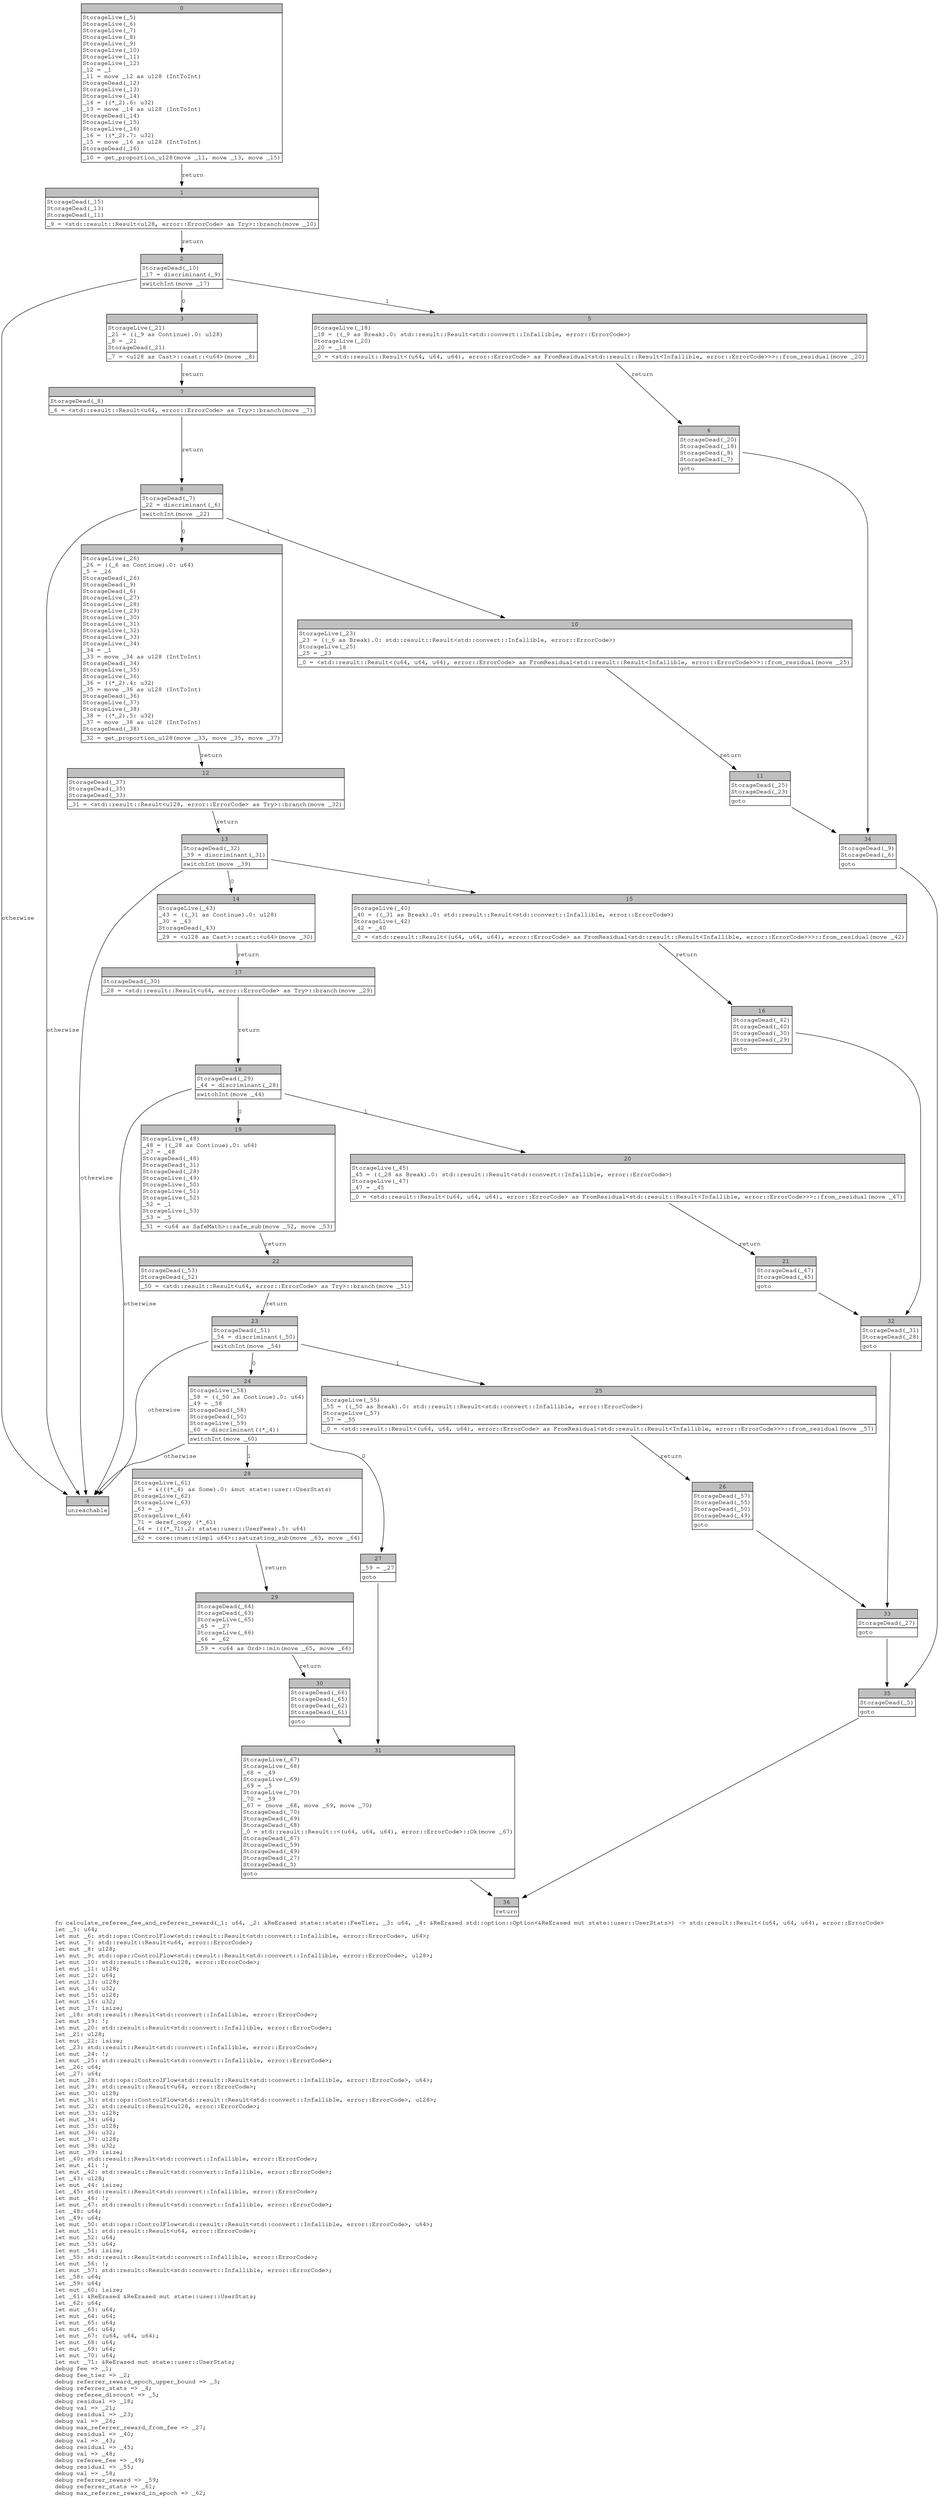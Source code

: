 digraph Mir_0_2222 {
    graph [fontname="Courier, monospace"];
    node [fontname="Courier, monospace"];
    edge [fontname="Courier, monospace"];
    label=<fn calculate_referee_fee_and_referrer_reward(_1: u64, _2: &amp;ReErased state::state::FeeTier, _3: u64, _4: &amp;ReErased std::option::Option&lt;&amp;ReErased mut state::user::UserStats&gt;) -&gt; std::result::Result&lt;(u64, u64, u64), error::ErrorCode&gt;<br align="left"/>let _5: u64;<br align="left"/>let mut _6: std::ops::ControlFlow&lt;std::result::Result&lt;std::convert::Infallible, error::ErrorCode&gt;, u64&gt;;<br align="left"/>let mut _7: std::result::Result&lt;u64, error::ErrorCode&gt;;<br align="left"/>let mut _8: u128;<br align="left"/>let mut _9: std::ops::ControlFlow&lt;std::result::Result&lt;std::convert::Infallible, error::ErrorCode&gt;, u128&gt;;<br align="left"/>let mut _10: std::result::Result&lt;u128, error::ErrorCode&gt;;<br align="left"/>let mut _11: u128;<br align="left"/>let mut _12: u64;<br align="left"/>let mut _13: u128;<br align="left"/>let mut _14: u32;<br align="left"/>let mut _15: u128;<br align="left"/>let mut _16: u32;<br align="left"/>let mut _17: isize;<br align="left"/>let _18: std::result::Result&lt;std::convert::Infallible, error::ErrorCode&gt;;<br align="left"/>let mut _19: !;<br align="left"/>let mut _20: std::result::Result&lt;std::convert::Infallible, error::ErrorCode&gt;;<br align="left"/>let _21: u128;<br align="left"/>let mut _22: isize;<br align="left"/>let _23: std::result::Result&lt;std::convert::Infallible, error::ErrorCode&gt;;<br align="left"/>let mut _24: !;<br align="left"/>let mut _25: std::result::Result&lt;std::convert::Infallible, error::ErrorCode&gt;;<br align="left"/>let _26: u64;<br align="left"/>let _27: u64;<br align="left"/>let mut _28: std::ops::ControlFlow&lt;std::result::Result&lt;std::convert::Infallible, error::ErrorCode&gt;, u64&gt;;<br align="left"/>let mut _29: std::result::Result&lt;u64, error::ErrorCode&gt;;<br align="left"/>let mut _30: u128;<br align="left"/>let mut _31: std::ops::ControlFlow&lt;std::result::Result&lt;std::convert::Infallible, error::ErrorCode&gt;, u128&gt;;<br align="left"/>let mut _32: std::result::Result&lt;u128, error::ErrorCode&gt;;<br align="left"/>let mut _33: u128;<br align="left"/>let mut _34: u64;<br align="left"/>let mut _35: u128;<br align="left"/>let mut _36: u32;<br align="left"/>let mut _37: u128;<br align="left"/>let mut _38: u32;<br align="left"/>let mut _39: isize;<br align="left"/>let _40: std::result::Result&lt;std::convert::Infallible, error::ErrorCode&gt;;<br align="left"/>let mut _41: !;<br align="left"/>let mut _42: std::result::Result&lt;std::convert::Infallible, error::ErrorCode&gt;;<br align="left"/>let _43: u128;<br align="left"/>let mut _44: isize;<br align="left"/>let _45: std::result::Result&lt;std::convert::Infallible, error::ErrorCode&gt;;<br align="left"/>let mut _46: !;<br align="left"/>let mut _47: std::result::Result&lt;std::convert::Infallible, error::ErrorCode&gt;;<br align="left"/>let _48: u64;<br align="left"/>let _49: u64;<br align="left"/>let mut _50: std::ops::ControlFlow&lt;std::result::Result&lt;std::convert::Infallible, error::ErrorCode&gt;, u64&gt;;<br align="left"/>let mut _51: std::result::Result&lt;u64, error::ErrorCode&gt;;<br align="left"/>let mut _52: u64;<br align="left"/>let mut _53: u64;<br align="left"/>let mut _54: isize;<br align="left"/>let _55: std::result::Result&lt;std::convert::Infallible, error::ErrorCode&gt;;<br align="left"/>let mut _56: !;<br align="left"/>let mut _57: std::result::Result&lt;std::convert::Infallible, error::ErrorCode&gt;;<br align="left"/>let _58: u64;<br align="left"/>let _59: u64;<br align="left"/>let mut _60: isize;<br align="left"/>let _61: &amp;ReErased &amp;ReErased mut state::user::UserStats;<br align="left"/>let _62: u64;<br align="left"/>let mut _63: u64;<br align="left"/>let mut _64: u64;<br align="left"/>let mut _65: u64;<br align="left"/>let mut _66: u64;<br align="left"/>let mut _67: (u64, u64, u64);<br align="left"/>let mut _68: u64;<br align="left"/>let mut _69: u64;<br align="left"/>let mut _70: u64;<br align="left"/>let mut _71: &amp;ReErased mut state::user::UserStats;<br align="left"/>debug fee =&gt; _1;<br align="left"/>debug fee_tier =&gt; _2;<br align="left"/>debug referrer_reward_epoch_upper_bound =&gt; _3;<br align="left"/>debug referrer_stats =&gt; _4;<br align="left"/>debug referee_discount =&gt; _5;<br align="left"/>debug residual =&gt; _18;<br align="left"/>debug val =&gt; _21;<br align="left"/>debug residual =&gt; _23;<br align="left"/>debug val =&gt; _26;<br align="left"/>debug max_referrer_reward_from_fee =&gt; _27;<br align="left"/>debug residual =&gt; _40;<br align="left"/>debug val =&gt; _43;<br align="left"/>debug residual =&gt; _45;<br align="left"/>debug val =&gt; _48;<br align="left"/>debug referee_fee =&gt; _49;<br align="left"/>debug residual =&gt; _55;<br align="left"/>debug val =&gt; _58;<br align="left"/>debug referrer_reward =&gt; _59;<br align="left"/>debug referrer_stats =&gt; _61;<br align="left"/>debug max_referrer_reward_in_epoch =&gt; _62;<br align="left"/>>;
    bb0__0_2222 [shape="none", label=<<table border="0" cellborder="1" cellspacing="0"><tr><td bgcolor="gray" align="center" colspan="1">0</td></tr><tr><td align="left" balign="left">StorageLive(_5)<br/>StorageLive(_6)<br/>StorageLive(_7)<br/>StorageLive(_8)<br/>StorageLive(_9)<br/>StorageLive(_10)<br/>StorageLive(_11)<br/>StorageLive(_12)<br/>_12 = _1<br/>_11 = move _12 as u128 (IntToInt)<br/>StorageDead(_12)<br/>StorageLive(_13)<br/>StorageLive(_14)<br/>_14 = ((*_2).6: u32)<br/>_13 = move _14 as u128 (IntToInt)<br/>StorageDead(_14)<br/>StorageLive(_15)<br/>StorageLive(_16)<br/>_16 = ((*_2).7: u32)<br/>_15 = move _16 as u128 (IntToInt)<br/>StorageDead(_16)<br/></td></tr><tr><td align="left">_10 = get_proportion_u128(move _11, move _13, move _15)</td></tr></table>>];
    bb1__0_2222 [shape="none", label=<<table border="0" cellborder="1" cellspacing="0"><tr><td bgcolor="gray" align="center" colspan="1">1</td></tr><tr><td align="left" balign="left">StorageDead(_15)<br/>StorageDead(_13)<br/>StorageDead(_11)<br/></td></tr><tr><td align="left">_9 = &lt;std::result::Result&lt;u128, error::ErrorCode&gt; as Try&gt;::branch(move _10)</td></tr></table>>];
    bb2__0_2222 [shape="none", label=<<table border="0" cellborder="1" cellspacing="0"><tr><td bgcolor="gray" align="center" colspan="1">2</td></tr><tr><td align="left" balign="left">StorageDead(_10)<br/>_17 = discriminant(_9)<br/></td></tr><tr><td align="left">switchInt(move _17)</td></tr></table>>];
    bb3__0_2222 [shape="none", label=<<table border="0" cellborder="1" cellspacing="0"><tr><td bgcolor="gray" align="center" colspan="1">3</td></tr><tr><td align="left" balign="left">StorageLive(_21)<br/>_21 = ((_9 as Continue).0: u128)<br/>_8 = _21<br/>StorageDead(_21)<br/></td></tr><tr><td align="left">_7 = &lt;u128 as Cast&gt;::cast::&lt;u64&gt;(move _8)</td></tr></table>>];
    bb4__0_2222 [shape="none", label=<<table border="0" cellborder="1" cellspacing="0"><tr><td bgcolor="gray" align="center" colspan="1">4</td></tr><tr><td align="left">unreachable</td></tr></table>>];
    bb5__0_2222 [shape="none", label=<<table border="0" cellborder="1" cellspacing="0"><tr><td bgcolor="gray" align="center" colspan="1">5</td></tr><tr><td align="left" balign="left">StorageLive(_18)<br/>_18 = ((_9 as Break).0: std::result::Result&lt;std::convert::Infallible, error::ErrorCode&gt;)<br/>StorageLive(_20)<br/>_20 = _18<br/></td></tr><tr><td align="left">_0 = &lt;std::result::Result&lt;(u64, u64, u64), error::ErrorCode&gt; as FromResidual&lt;std::result::Result&lt;Infallible, error::ErrorCode&gt;&gt;&gt;::from_residual(move _20)</td></tr></table>>];
    bb6__0_2222 [shape="none", label=<<table border="0" cellborder="1" cellspacing="0"><tr><td bgcolor="gray" align="center" colspan="1">6</td></tr><tr><td align="left" balign="left">StorageDead(_20)<br/>StorageDead(_18)<br/>StorageDead(_8)<br/>StorageDead(_7)<br/></td></tr><tr><td align="left">goto</td></tr></table>>];
    bb7__0_2222 [shape="none", label=<<table border="0" cellborder="1" cellspacing="0"><tr><td bgcolor="gray" align="center" colspan="1">7</td></tr><tr><td align="left" balign="left">StorageDead(_8)<br/></td></tr><tr><td align="left">_6 = &lt;std::result::Result&lt;u64, error::ErrorCode&gt; as Try&gt;::branch(move _7)</td></tr></table>>];
    bb8__0_2222 [shape="none", label=<<table border="0" cellborder="1" cellspacing="0"><tr><td bgcolor="gray" align="center" colspan="1">8</td></tr><tr><td align="left" balign="left">StorageDead(_7)<br/>_22 = discriminant(_6)<br/></td></tr><tr><td align="left">switchInt(move _22)</td></tr></table>>];
    bb9__0_2222 [shape="none", label=<<table border="0" cellborder="1" cellspacing="0"><tr><td bgcolor="gray" align="center" colspan="1">9</td></tr><tr><td align="left" balign="left">StorageLive(_26)<br/>_26 = ((_6 as Continue).0: u64)<br/>_5 = _26<br/>StorageDead(_26)<br/>StorageDead(_9)<br/>StorageDead(_6)<br/>StorageLive(_27)<br/>StorageLive(_28)<br/>StorageLive(_29)<br/>StorageLive(_30)<br/>StorageLive(_31)<br/>StorageLive(_32)<br/>StorageLive(_33)<br/>StorageLive(_34)<br/>_34 = _1<br/>_33 = move _34 as u128 (IntToInt)<br/>StorageDead(_34)<br/>StorageLive(_35)<br/>StorageLive(_36)<br/>_36 = ((*_2).4: u32)<br/>_35 = move _36 as u128 (IntToInt)<br/>StorageDead(_36)<br/>StorageLive(_37)<br/>StorageLive(_38)<br/>_38 = ((*_2).5: u32)<br/>_37 = move _38 as u128 (IntToInt)<br/>StorageDead(_38)<br/></td></tr><tr><td align="left">_32 = get_proportion_u128(move _33, move _35, move _37)</td></tr></table>>];
    bb10__0_2222 [shape="none", label=<<table border="0" cellborder="1" cellspacing="0"><tr><td bgcolor="gray" align="center" colspan="1">10</td></tr><tr><td align="left" balign="left">StorageLive(_23)<br/>_23 = ((_6 as Break).0: std::result::Result&lt;std::convert::Infallible, error::ErrorCode&gt;)<br/>StorageLive(_25)<br/>_25 = _23<br/></td></tr><tr><td align="left">_0 = &lt;std::result::Result&lt;(u64, u64, u64), error::ErrorCode&gt; as FromResidual&lt;std::result::Result&lt;Infallible, error::ErrorCode&gt;&gt;&gt;::from_residual(move _25)</td></tr></table>>];
    bb11__0_2222 [shape="none", label=<<table border="0" cellborder="1" cellspacing="0"><tr><td bgcolor="gray" align="center" colspan="1">11</td></tr><tr><td align="left" balign="left">StorageDead(_25)<br/>StorageDead(_23)<br/></td></tr><tr><td align="left">goto</td></tr></table>>];
    bb12__0_2222 [shape="none", label=<<table border="0" cellborder="1" cellspacing="0"><tr><td bgcolor="gray" align="center" colspan="1">12</td></tr><tr><td align="left" balign="left">StorageDead(_37)<br/>StorageDead(_35)<br/>StorageDead(_33)<br/></td></tr><tr><td align="left">_31 = &lt;std::result::Result&lt;u128, error::ErrorCode&gt; as Try&gt;::branch(move _32)</td></tr></table>>];
    bb13__0_2222 [shape="none", label=<<table border="0" cellborder="1" cellspacing="0"><tr><td bgcolor="gray" align="center" colspan="1">13</td></tr><tr><td align="left" balign="left">StorageDead(_32)<br/>_39 = discriminant(_31)<br/></td></tr><tr><td align="left">switchInt(move _39)</td></tr></table>>];
    bb14__0_2222 [shape="none", label=<<table border="0" cellborder="1" cellspacing="0"><tr><td bgcolor="gray" align="center" colspan="1">14</td></tr><tr><td align="left" balign="left">StorageLive(_43)<br/>_43 = ((_31 as Continue).0: u128)<br/>_30 = _43<br/>StorageDead(_43)<br/></td></tr><tr><td align="left">_29 = &lt;u128 as Cast&gt;::cast::&lt;u64&gt;(move _30)</td></tr></table>>];
    bb15__0_2222 [shape="none", label=<<table border="0" cellborder="1" cellspacing="0"><tr><td bgcolor="gray" align="center" colspan="1">15</td></tr><tr><td align="left" balign="left">StorageLive(_40)<br/>_40 = ((_31 as Break).0: std::result::Result&lt;std::convert::Infallible, error::ErrorCode&gt;)<br/>StorageLive(_42)<br/>_42 = _40<br/></td></tr><tr><td align="left">_0 = &lt;std::result::Result&lt;(u64, u64, u64), error::ErrorCode&gt; as FromResidual&lt;std::result::Result&lt;Infallible, error::ErrorCode&gt;&gt;&gt;::from_residual(move _42)</td></tr></table>>];
    bb16__0_2222 [shape="none", label=<<table border="0" cellborder="1" cellspacing="0"><tr><td bgcolor="gray" align="center" colspan="1">16</td></tr><tr><td align="left" balign="left">StorageDead(_42)<br/>StorageDead(_40)<br/>StorageDead(_30)<br/>StorageDead(_29)<br/></td></tr><tr><td align="left">goto</td></tr></table>>];
    bb17__0_2222 [shape="none", label=<<table border="0" cellborder="1" cellspacing="0"><tr><td bgcolor="gray" align="center" colspan="1">17</td></tr><tr><td align="left" balign="left">StorageDead(_30)<br/></td></tr><tr><td align="left">_28 = &lt;std::result::Result&lt;u64, error::ErrorCode&gt; as Try&gt;::branch(move _29)</td></tr></table>>];
    bb18__0_2222 [shape="none", label=<<table border="0" cellborder="1" cellspacing="0"><tr><td bgcolor="gray" align="center" colspan="1">18</td></tr><tr><td align="left" balign="left">StorageDead(_29)<br/>_44 = discriminant(_28)<br/></td></tr><tr><td align="left">switchInt(move _44)</td></tr></table>>];
    bb19__0_2222 [shape="none", label=<<table border="0" cellborder="1" cellspacing="0"><tr><td bgcolor="gray" align="center" colspan="1">19</td></tr><tr><td align="left" balign="left">StorageLive(_48)<br/>_48 = ((_28 as Continue).0: u64)<br/>_27 = _48<br/>StorageDead(_48)<br/>StorageDead(_31)<br/>StorageDead(_28)<br/>StorageLive(_49)<br/>StorageLive(_50)<br/>StorageLive(_51)<br/>StorageLive(_52)<br/>_52 = _1<br/>StorageLive(_53)<br/>_53 = _5<br/></td></tr><tr><td align="left">_51 = &lt;u64 as SafeMath&gt;::safe_sub(move _52, move _53)</td></tr></table>>];
    bb20__0_2222 [shape="none", label=<<table border="0" cellborder="1" cellspacing="0"><tr><td bgcolor="gray" align="center" colspan="1">20</td></tr><tr><td align="left" balign="left">StorageLive(_45)<br/>_45 = ((_28 as Break).0: std::result::Result&lt;std::convert::Infallible, error::ErrorCode&gt;)<br/>StorageLive(_47)<br/>_47 = _45<br/></td></tr><tr><td align="left">_0 = &lt;std::result::Result&lt;(u64, u64, u64), error::ErrorCode&gt; as FromResidual&lt;std::result::Result&lt;Infallible, error::ErrorCode&gt;&gt;&gt;::from_residual(move _47)</td></tr></table>>];
    bb21__0_2222 [shape="none", label=<<table border="0" cellborder="1" cellspacing="0"><tr><td bgcolor="gray" align="center" colspan="1">21</td></tr><tr><td align="left" balign="left">StorageDead(_47)<br/>StorageDead(_45)<br/></td></tr><tr><td align="left">goto</td></tr></table>>];
    bb22__0_2222 [shape="none", label=<<table border="0" cellborder="1" cellspacing="0"><tr><td bgcolor="gray" align="center" colspan="1">22</td></tr><tr><td align="left" balign="left">StorageDead(_53)<br/>StorageDead(_52)<br/></td></tr><tr><td align="left">_50 = &lt;std::result::Result&lt;u64, error::ErrorCode&gt; as Try&gt;::branch(move _51)</td></tr></table>>];
    bb23__0_2222 [shape="none", label=<<table border="0" cellborder="1" cellspacing="0"><tr><td bgcolor="gray" align="center" colspan="1">23</td></tr><tr><td align="left" balign="left">StorageDead(_51)<br/>_54 = discriminant(_50)<br/></td></tr><tr><td align="left">switchInt(move _54)</td></tr></table>>];
    bb24__0_2222 [shape="none", label=<<table border="0" cellborder="1" cellspacing="0"><tr><td bgcolor="gray" align="center" colspan="1">24</td></tr><tr><td align="left" balign="left">StorageLive(_58)<br/>_58 = ((_50 as Continue).0: u64)<br/>_49 = _58<br/>StorageDead(_58)<br/>StorageDead(_50)<br/>StorageLive(_59)<br/>_60 = discriminant((*_4))<br/></td></tr><tr><td align="left">switchInt(move _60)</td></tr></table>>];
    bb25__0_2222 [shape="none", label=<<table border="0" cellborder="1" cellspacing="0"><tr><td bgcolor="gray" align="center" colspan="1">25</td></tr><tr><td align="left" balign="left">StorageLive(_55)<br/>_55 = ((_50 as Break).0: std::result::Result&lt;std::convert::Infallible, error::ErrorCode&gt;)<br/>StorageLive(_57)<br/>_57 = _55<br/></td></tr><tr><td align="left">_0 = &lt;std::result::Result&lt;(u64, u64, u64), error::ErrorCode&gt; as FromResidual&lt;std::result::Result&lt;Infallible, error::ErrorCode&gt;&gt;&gt;::from_residual(move _57)</td></tr></table>>];
    bb26__0_2222 [shape="none", label=<<table border="0" cellborder="1" cellspacing="0"><tr><td bgcolor="gray" align="center" colspan="1">26</td></tr><tr><td align="left" balign="left">StorageDead(_57)<br/>StorageDead(_55)<br/>StorageDead(_50)<br/>StorageDead(_49)<br/></td></tr><tr><td align="left">goto</td></tr></table>>];
    bb27__0_2222 [shape="none", label=<<table border="0" cellborder="1" cellspacing="0"><tr><td bgcolor="gray" align="center" colspan="1">27</td></tr><tr><td align="left" balign="left">_59 = _27<br/></td></tr><tr><td align="left">goto</td></tr></table>>];
    bb28__0_2222 [shape="none", label=<<table border="0" cellborder="1" cellspacing="0"><tr><td bgcolor="gray" align="center" colspan="1">28</td></tr><tr><td align="left" balign="left">StorageLive(_61)<br/>_61 = &amp;(((*_4) as Some).0: &amp;mut state::user::UserStats)<br/>StorageLive(_62)<br/>StorageLive(_63)<br/>_63 = _3<br/>StorageLive(_64)<br/>_71 = deref_copy (*_61)<br/>_64 = (((*_71).2: state::user::UserFees).5: u64)<br/></td></tr><tr><td align="left">_62 = core::num::&lt;impl u64&gt;::saturating_sub(move _63, move _64)</td></tr></table>>];
    bb29__0_2222 [shape="none", label=<<table border="0" cellborder="1" cellspacing="0"><tr><td bgcolor="gray" align="center" colspan="1">29</td></tr><tr><td align="left" balign="left">StorageDead(_64)<br/>StorageDead(_63)<br/>StorageLive(_65)<br/>_65 = _27<br/>StorageLive(_66)<br/>_66 = _62<br/></td></tr><tr><td align="left">_59 = &lt;u64 as Ord&gt;::min(move _65, move _66)</td></tr></table>>];
    bb30__0_2222 [shape="none", label=<<table border="0" cellborder="1" cellspacing="0"><tr><td bgcolor="gray" align="center" colspan="1">30</td></tr><tr><td align="left" balign="left">StorageDead(_66)<br/>StorageDead(_65)<br/>StorageDead(_62)<br/>StorageDead(_61)<br/></td></tr><tr><td align="left">goto</td></tr></table>>];
    bb31__0_2222 [shape="none", label=<<table border="0" cellborder="1" cellspacing="0"><tr><td bgcolor="gray" align="center" colspan="1">31</td></tr><tr><td align="left" balign="left">StorageLive(_67)<br/>StorageLive(_68)<br/>_68 = _49<br/>StorageLive(_69)<br/>_69 = _5<br/>StorageLive(_70)<br/>_70 = _59<br/>_67 = (move _68, move _69, move _70)<br/>StorageDead(_70)<br/>StorageDead(_69)<br/>StorageDead(_68)<br/>_0 = std::result::Result::&lt;(u64, u64, u64), error::ErrorCode&gt;::Ok(move _67)<br/>StorageDead(_67)<br/>StorageDead(_59)<br/>StorageDead(_49)<br/>StorageDead(_27)<br/>StorageDead(_5)<br/></td></tr><tr><td align="left">goto</td></tr></table>>];
    bb32__0_2222 [shape="none", label=<<table border="0" cellborder="1" cellspacing="0"><tr><td bgcolor="gray" align="center" colspan="1">32</td></tr><tr><td align="left" balign="left">StorageDead(_31)<br/>StorageDead(_28)<br/></td></tr><tr><td align="left">goto</td></tr></table>>];
    bb33__0_2222 [shape="none", label=<<table border="0" cellborder="1" cellspacing="0"><tr><td bgcolor="gray" align="center" colspan="1">33</td></tr><tr><td align="left" balign="left">StorageDead(_27)<br/></td></tr><tr><td align="left">goto</td></tr></table>>];
    bb34__0_2222 [shape="none", label=<<table border="0" cellborder="1" cellspacing="0"><tr><td bgcolor="gray" align="center" colspan="1">34</td></tr><tr><td align="left" balign="left">StorageDead(_9)<br/>StorageDead(_6)<br/></td></tr><tr><td align="left">goto</td></tr></table>>];
    bb35__0_2222 [shape="none", label=<<table border="0" cellborder="1" cellspacing="0"><tr><td bgcolor="gray" align="center" colspan="1">35</td></tr><tr><td align="left" balign="left">StorageDead(_5)<br/></td></tr><tr><td align="left">goto</td></tr></table>>];
    bb36__0_2222 [shape="none", label=<<table border="0" cellborder="1" cellspacing="0"><tr><td bgcolor="gray" align="center" colspan="1">36</td></tr><tr><td align="left">return</td></tr></table>>];
    bb0__0_2222 -> bb1__0_2222 [label="return"];
    bb1__0_2222 -> bb2__0_2222 [label="return"];
    bb2__0_2222 -> bb3__0_2222 [label="0"];
    bb2__0_2222 -> bb5__0_2222 [label="1"];
    bb2__0_2222 -> bb4__0_2222 [label="otherwise"];
    bb3__0_2222 -> bb7__0_2222 [label="return"];
    bb5__0_2222 -> bb6__0_2222 [label="return"];
    bb6__0_2222 -> bb34__0_2222 [label=""];
    bb7__0_2222 -> bb8__0_2222 [label="return"];
    bb8__0_2222 -> bb9__0_2222 [label="0"];
    bb8__0_2222 -> bb10__0_2222 [label="1"];
    bb8__0_2222 -> bb4__0_2222 [label="otherwise"];
    bb9__0_2222 -> bb12__0_2222 [label="return"];
    bb10__0_2222 -> bb11__0_2222 [label="return"];
    bb11__0_2222 -> bb34__0_2222 [label=""];
    bb12__0_2222 -> bb13__0_2222 [label="return"];
    bb13__0_2222 -> bb14__0_2222 [label="0"];
    bb13__0_2222 -> bb15__0_2222 [label="1"];
    bb13__0_2222 -> bb4__0_2222 [label="otherwise"];
    bb14__0_2222 -> bb17__0_2222 [label="return"];
    bb15__0_2222 -> bb16__0_2222 [label="return"];
    bb16__0_2222 -> bb32__0_2222 [label=""];
    bb17__0_2222 -> bb18__0_2222 [label="return"];
    bb18__0_2222 -> bb19__0_2222 [label="0"];
    bb18__0_2222 -> bb20__0_2222 [label="1"];
    bb18__0_2222 -> bb4__0_2222 [label="otherwise"];
    bb19__0_2222 -> bb22__0_2222 [label="return"];
    bb20__0_2222 -> bb21__0_2222 [label="return"];
    bb21__0_2222 -> bb32__0_2222 [label=""];
    bb22__0_2222 -> bb23__0_2222 [label="return"];
    bb23__0_2222 -> bb24__0_2222 [label="0"];
    bb23__0_2222 -> bb25__0_2222 [label="1"];
    bb23__0_2222 -> bb4__0_2222 [label="otherwise"];
    bb24__0_2222 -> bb27__0_2222 [label="0"];
    bb24__0_2222 -> bb28__0_2222 [label="1"];
    bb24__0_2222 -> bb4__0_2222 [label="otherwise"];
    bb25__0_2222 -> bb26__0_2222 [label="return"];
    bb26__0_2222 -> bb33__0_2222 [label=""];
    bb27__0_2222 -> bb31__0_2222 [label=""];
    bb28__0_2222 -> bb29__0_2222 [label="return"];
    bb29__0_2222 -> bb30__0_2222 [label="return"];
    bb30__0_2222 -> bb31__0_2222 [label=""];
    bb31__0_2222 -> bb36__0_2222 [label=""];
    bb32__0_2222 -> bb33__0_2222 [label=""];
    bb33__0_2222 -> bb35__0_2222 [label=""];
    bb34__0_2222 -> bb35__0_2222 [label=""];
    bb35__0_2222 -> bb36__0_2222 [label=""];
}
